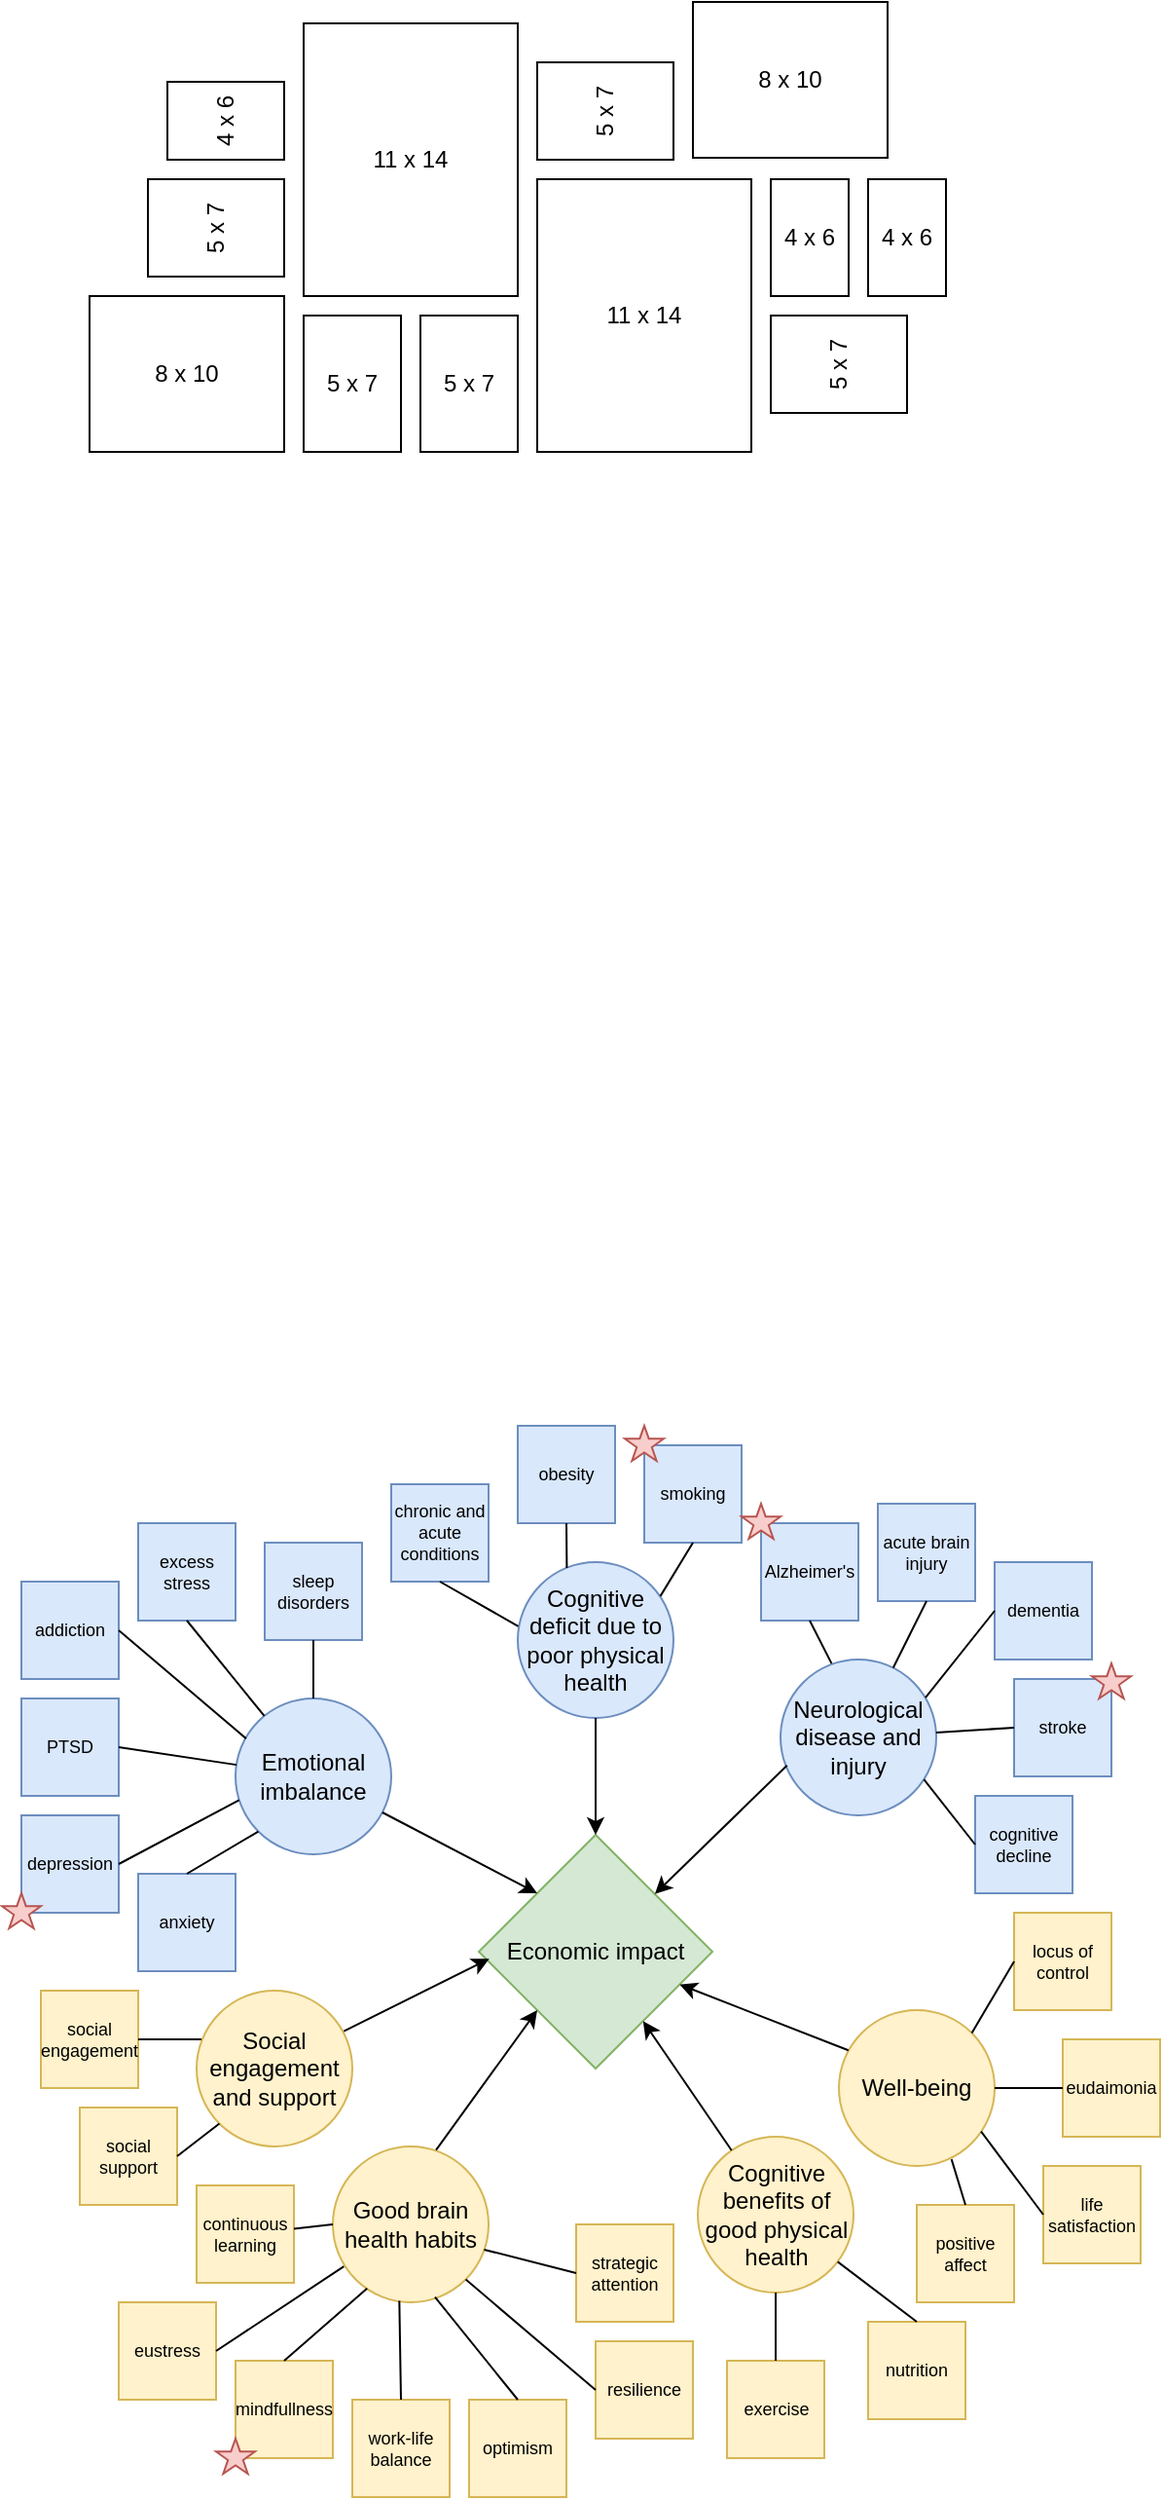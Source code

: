 <mxfile version="21.3.7" type="github">
  <diagram name="Page-1" id="kJNti4fZGHZfdIK_VgVA">
    <mxGraphModel dx="954" dy="1659" grid="1" gridSize="10" guides="1" tooltips="1" connect="1" arrows="1" fold="1" page="1" pageScale="1" pageWidth="850" pageHeight="1100" math="0" shadow="0">
      <root>
        <mxCell id="0" />
        <mxCell id="1" parent="0" />
        <mxCell id="qr7iuRNXmF8RHVcq-CUx-1" value="Emotional imbalance" style="ellipse;whiteSpace=wrap;html=1;aspect=fixed;fillColor=#dae8fc;strokeColor=#6c8ebf;" parent="1" vertex="1">
          <mxGeometry x="245" y="340" width="80" height="80" as="geometry" />
        </mxCell>
        <mxCell id="qr7iuRNXmF8RHVcq-CUx-2" value="Neurological disease and injury" style="ellipse;whiteSpace=wrap;html=1;aspect=fixed;fillColor=#dae8fc;strokeColor=#6c8ebf;" parent="1" vertex="1">
          <mxGeometry x="525" y="320" width="80" height="80" as="geometry" />
        </mxCell>
        <mxCell id="qr7iuRNXmF8RHVcq-CUx-3" value="Cognitive deficit due to poor physical health" style="ellipse;whiteSpace=wrap;html=1;aspect=fixed;fillColor=#dae8fc;strokeColor=#6c8ebf;" parent="1" vertex="1">
          <mxGeometry x="390" y="270" width="80" height="80" as="geometry" />
        </mxCell>
        <mxCell id="qr7iuRNXmF8RHVcq-CUx-4" value="Well-being" style="ellipse;whiteSpace=wrap;html=1;aspect=fixed;fillColor=#fff2cc;strokeColor=#d6b656;" parent="1" vertex="1">
          <mxGeometry x="555" y="500" width="80" height="80" as="geometry" />
        </mxCell>
        <mxCell id="qr7iuRNXmF8RHVcq-CUx-5" value="Social engagement and support" style="ellipse;whiteSpace=wrap;html=1;aspect=fixed;fillColor=#fff2cc;strokeColor=#d6b656;" parent="1" vertex="1">
          <mxGeometry x="225" y="490" width="80" height="80" as="geometry" />
        </mxCell>
        <mxCell id="qr7iuRNXmF8RHVcq-CUx-6" value="Cognitive benefits of good physical health" style="ellipse;whiteSpace=wrap;html=1;aspect=fixed;fillColor=#fff2cc;strokeColor=#d6b656;" parent="1" vertex="1">
          <mxGeometry x="482.5" y="565" width="80" height="80" as="geometry" />
        </mxCell>
        <mxCell id="qr7iuRNXmF8RHVcq-CUx-7" value="Good brain health habits" style="ellipse;whiteSpace=wrap;html=1;aspect=fixed;fillColor=#fff2cc;strokeColor=#d6b656;" parent="1" vertex="1">
          <mxGeometry x="295" y="570" width="80" height="80" as="geometry" />
        </mxCell>
        <mxCell id="qr7iuRNXmF8RHVcq-CUx-11" value="dementia" style="whiteSpace=wrap;html=1;aspect=fixed;fontSize=9;fillColor=#dae8fc;strokeColor=#6c8ebf;" parent="1" vertex="1">
          <mxGeometry x="635" y="270" width="50" height="50" as="geometry" />
        </mxCell>
        <mxCell id="qr7iuRNXmF8RHVcq-CUx-12" value="cognitive decline" style="whiteSpace=wrap;html=1;aspect=fixed;fontSize=9;fillColor=#dae8fc;strokeColor=#6c8ebf;" parent="1" vertex="1">
          <mxGeometry x="625" y="390" width="50" height="50" as="geometry" />
        </mxCell>
        <mxCell id="qr7iuRNXmF8RHVcq-CUx-13" value="Alzheimer&#39;s" style="whiteSpace=wrap;html=1;aspect=fixed;fontSize=9;fillColor=#dae8fc;strokeColor=#6c8ebf;" parent="1" vertex="1">
          <mxGeometry x="515" y="250" width="50" height="50" as="geometry" />
        </mxCell>
        <mxCell id="qr7iuRNXmF8RHVcq-CUx-14" value="acute brain injury" style="whiteSpace=wrap;html=1;aspect=fixed;fontSize=9;direction=south;fillColor=#dae8fc;strokeColor=#6c8ebf;" parent="1" vertex="1">
          <mxGeometry x="575" y="240" width="50" height="50" as="geometry" />
        </mxCell>
        <mxCell id="qr7iuRNXmF8RHVcq-CUx-15" value="stroke" style="whiteSpace=wrap;html=1;aspect=fixed;fontSize=9;fillColor=#dae8fc;strokeColor=#6c8ebf;" parent="1" vertex="1">
          <mxGeometry x="645" y="330" width="50" height="50" as="geometry" />
        </mxCell>
        <mxCell id="qr7iuRNXmF8RHVcq-CUx-22" value="" style="endArrow=none;html=1;rounded=0;entryX=0.5;entryY=1;entryDx=0;entryDy=0;exitX=0.328;exitY=0.026;exitDx=0;exitDy=0;exitPerimeter=0;" parent="1" source="qr7iuRNXmF8RHVcq-CUx-2" target="qr7iuRNXmF8RHVcq-CUx-13" edge="1">
          <mxGeometry width="50" height="50" relative="1" as="geometry">
            <mxPoint x="565" y="130" as="sourcePoint" />
            <mxPoint x="420" y="290" as="targetPoint" />
          </mxGeometry>
        </mxCell>
        <mxCell id="qr7iuRNXmF8RHVcq-CUx-23" value="" style="endArrow=none;html=1;rounded=0;entryX=1;entryY=0.5;entryDx=0;entryDy=0;" parent="1" source="qr7iuRNXmF8RHVcq-CUx-2" target="qr7iuRNXmF8RHVcq-CUx-14" edge="1">
          <mxGeometry width="50" height="50" relative="1" as="geometry">
            <mxPoint x="624.78" y="143" as="sourcePoint" />
            <mxPoint x="624.78" y="110" as="targetPoint" />
          </mxGeometry>
        </mxCell>
        <mxCell id="qr7iuRNXmF8RHVcq-CUx-24" value="" style="endArrow=none;html=1;rounded=0;entryX=0;entryY=0.5;entryDx=0;entryDy=0;exitX=0.931;exitY=0.244;exitDx=0;exitDy=0;exitPerimeter=0;" parent="1" source="qr7iuRNXmF8RHVcq-CUx-2" target="qr7iuRNXmF8RHVcq-CUx-11" edge="1">
          <mxGeometry width="50" height="50" relative="1" as="geometry">
            <mxPoint x="590" y="160" as="sourcePoint" />
            <mxPoint x="585" y="120" as="targetPoint" />
          </mxGeometry>
        </mxCell>
        <mxCell id="qr7iuRNXmF8RHVcq-CUx-25" value="" style="endArrow=none;html=1;rounded=0;entryX=0;entryY=0.5;entryDx=0;entryDy=0;" parent="1" source="qr7iuRNXmF8RHVcq-CUx-2" target="qr7iuRNXmF8RHVcq-CUx-15" edge="1">
          <mxGeometry width="50" height="50" relative="1" as="geometry">
            <mxPoint x="590" y="180" as="sourcePoint" />
            <mxPoint x="595" y="130" as="targetPoint" />
          </mxGeometry>
        </mxCell>
        <mxCell id="qr7iuRNXmF8RHVcq-CUx-26" value="" style="endArrow=none;html=1;rounded=0;entryX=0;entryY=0.5;entryDx=0;entryDy=0;exitX=0.921;exitY=0.77;exitDx=0;exitDy=0;exitPerimeter=0;" parent="1" source="qr7iuRNXmF8RHVcq-CUx-2" target="qr7iuRNXmF8RHVcq-CUx-12" edge="1">
          <mxGeometry width="50" height="50" relative="1" as="geometry">
            <mxPoint x="605" y="173" as="sourcePoint" />
            <mxPoint x="605" y="140" as="targetPoint" />
          </mxGeometry>
        </mxCell>
        <mxCell id="qr7iuRNXmF8RHVcq-CUx-27" value="chronic and acute conditions" style="whiteSpace=wrap;html=1;aspect=fixed;fontSize=9;fillColor=#dae8fc;strokeColor=#6c8ebf;" parent="1" vertex="1">
          <mxGeometry x="325" y="230" width="50" height="50" as="geometry" />
        </mxCell>
        <mxCell id="qr7iuRNXmF8RHVcq-CUx-28" value="obesity" style="whiteSpace=wrap;html=1;aspect=fixed;fontSize=9;fillColor=#dae8fc;strokeColor=#6c8ebf;" parent="1" vertex="1">
          <mxGeometry x="390" y="200" width="50" height="50" as="geometry" />
        </mxCell>
        <mxCell id="qr7iuRNXmF8RHVcq-CUx-29" value="smoking" style="whiteSpace=wrap;html=1;aspect=fixed;fontSize=9;fillColor=#dae8fc;strokeColor=#6c8ebf;" parent="1" vertex="1">
          <mxGeometry x="455" y="210" width="50" height="50" as="geometry" />
        </mxCell>
        <mxCell id="qr7iuRNXmF8RHVcq-CUx-30" value="" style="endArrow=none;html=1;rounded=0;entryX=0.5;entryY=1;entryDx=0;entryDy=0;exitX=0.003;exitY=0.411;exitDx=0;exitDy=0;exitPerimeter=0;" parent="1" source="qr7iuRNXmF8RHVcq-CUx-3" target="qr7iuRNXmF8RHVcq-CUx-27" edge="1">
          <mxGeometry width="50" height="50" relative="1" as="geometry">
            <mxPoint x="574" y="143" as="sourcePoint" />
            <mxPoint x="575" y="110" as="targetPoint" />
          </mxGeometry>
        </mxCell>
        <mxCell id="qr7iuRNXmF8RHVcq-CUx-31" value="" style="endArrow=none;html=1;rounded=0;entryX=0.5;entryY=1;entryDx=0;entryDy=0;exitX=0.315;exitY=0.037;exitDx=0;exitDy=0;exitPerimeter=0;" parent="1" source="qr7iuRNXmF8RHVcq-CUx-3" target="qr7iuRNXmF8RHVcq-CUx-28" edge="1">
          <mxGeometry width="50" height="50" relative="1" as="geometry">
            <mxPoint x="410" y="60" as="sourcePoint" />
            <mxPoint x="585" y="120" as="targetPoint" />
          </mxGeometry>
        </mxCell>
        <mxCell id="qr7iuRNXmF8RHVcq-CUx-32" value="" style="endArrow=none;html=1;rounded=0;entryX=0.5;entryY=1;entryDx=0;entryDy=0;exitX=0.916;exitY=0.218;exitDx=0;exitDy=0;exitPerimeter=0;" parent="1" source="qr7iuRNXmF8RHVcq-CUx-3" target="qr7iuRNXmF8RHVcq-CUx-29" edge="1">
          <mxGeometry width="50" height="50" relative="1" as="geometry">
            <mxPoint x="430" y="100" as="sourcePoint" />
            <mxPoint x="430" y="70" as="targetPoint" />
          </mxGeometry>
        </mxCell>
        <mxCell id="qr7iuRNXmF8RHVcq-CUx-33" value="anxiety" style="whiteSpace=wrap;html=1;aspect=fixed;fontSize=9;fillColor=#dae8fc;strokeColor=#6c8ebf;" parent="1" vertex="1">
          <mxGeometry x="195" y="430" width="50" height="50" as="geometry" />
        </mxCell>
        <mxCell id="qr7iuRNXmF8RHVcq-CUx-34" value="depression" style="whiteSpace=wrap;html=1;aspect=fixed;fontSize=9;fillColor=#dae8fc;strokeColor=#6c8ebf;" parent="1" vertex="1">
          <mxGeometry x="135" y="400" width="50" height="50" as="geometry" />
        </mxCell>
        <mxCell id="qr7iuRNXmF8RHVcq-CUx-35" value="PTSD" style="whiteSpace=wrap;html=1;aspect=fixed;fontSize=9;fillColor=#dae8fc;strokeColor=#6c8ebf;" parent="1" vertex="1">
          <mxGeometry x="135" y="340" width="50" height="50" as="geometry" />
        </mxCell>
        <mxCell id="qr7iuRNXmF8RHVcq-CUx-36" value="excess stress" style="whiteSpace=wrap;html=1;aspect=fixed;fontSize=9;fillColor=#dae8fc;strokeColor=#6c8ebf;" parent="1" vertex="1">
          <mxGeometry x="195" y="250" width="50" height="50" as="geometry" />
        </mxCell>
        <mxCell id="qr7iuRNXmF8RHVcq-CUx-37" value="sleep disorders" style="whiteSpace=wrap;html=1;aspect=fixed;fontSize=9;fillColor=#dae8fc;strokeColor=#6c8ebf;" parent="1" vertex="1">
          <mxGeometry x="260" y="260" width="50" height="50" as="geometry" />
        </mxCell>
        <mxCell id="qr7iuRNXmF8RHVcq-CUx-38" value="addiction" style="whiteSpace=wrap;html=1;aspect=fixed;fontSize=9;fillColor=#dae8fc;strokeColor=#6c8ebf;" parent="1" vertex="1">
          <mxGeometry x="135" y="280" width="50" height="50" as="geometry" />
        </mxCell>
        <mxCell id="qr7iuRNXmF8RHVcq-CUx-39" value="" style="endArrow=none;html=1;rounded=0;entryX=0.5;entryY=1;entryDx=0;entryDy=0;exitX=0.5;exitY=0;exitDx=0;exitDy=0;" parent="1" source="qr7iuRNXmF8RHVcq-CUx-1" target="qr7iuRNXmF8RHVcq-CUx-37" edge="1">
          <mxGeometry width="50" height="50" relative="1" as="geometry">
            <mxPoint x="405" y="108" as="sourcePoint" />
            <mxPoint x="365" y="90" as="targetPoint" />
          </mxGeometry>
        </mxCell>
        <mxCell id="qr7iuRNXmF8RHVcq-CUx-40" value="" style="endArrow=none;html=1;rounded=0;entryX=0.5;entryY=1;entryDx=0;entryDy=0;" parent="1" source="qr7iuRNXmF8RHVcq-CUx-1" target="qr7iuRNXmF8RHVcq-CUx-36" edge="1">
          <mxGeometry width="50" height="50" relative="1" as="geometry">
            <mxPoint x="415" y="118" as="sourcePoint" />
            <mxPoint x="375" y="100" as="targetPoint" />
          </mxGeometry>
        </mxCell>
        <mxCell id="qr7iuRNXmF8RHVcq-CUx-41" value="" style="endArrow=none;html=1;rounded=0;entryX=1;entryY=0.5;entryDx=0;entryDy=0;exitX=0.068;exitY=0.257;exitDx=0;exitDy=0;exitPerimeter=0;" parent="1" source="qr7iuRNXmF8RHVcq-CUx-1" target="qr7iuRNXmF8RHVcq-CUx-38" edge="1">
          <mxGeometry width="50" height="50" relative="1" as="geometry">
            <mxPoint x="250" y="150" as="sourcePoint" />
            <mxPoint x="235" y="100" as="targetPoint" />
          </mxGeometry>
        </mxCell>
        <mxCell id="qr7iuRNXmF8RHVcq-CUx-42" value="" style="endArrow=none;html=1;rounded=0;entryX=1;entryY=0.5;entryDx=0;entryDy=0;" parent="1" source="qr7iuRNXmF8RHVcq-CUx-1" target="qr7iuRNXmF8RHVcq-CUx-35" edge="1">
          <mxGeometry width="50" height="50" relative="1" as="geometry">
            <mxPoint x="250" y="159" as="sourcePoint" />
            <mxPoint x="245" y="110" as="targetPoint" />
          </mxGeometry>
        </mxCell>
        <mxCell id="qr7iuRNXmF8RHVcq-CUx-43" value="" style="endArrow=none;html=1;rounded=0;entryX=1;entryY=0.5;entryDx=0;entryDy=0;exitX=0.023;exitY=0.652;exitDx=0;exitDy=0;exitPerimeter=0;" parent="1" source="qr7iuRNXmF8RHVcq-CUx-1" target="qr7iuRNXmF8RHVcq-CUx-34" edge="1">
          <mxGeometry width="50" height="50" relative="1" as="geometry">
            <mxPoint x="250" y="180" as="sourcePoint" />
            <mxPoint x="200" y="105" as="targetPoint" />
          </mxGeometry>
        </mxCell>
        <mxCell id="qr7iuRNXmF8RHVcq-CUx-44" value="" style="endArrow=none;html=1;rounded=0;entryX=0.5;entryY=0;entryDx=0;entryDy=0;exitX=0;exitY=1;exitDx=0;exitDy=0;" parent="1" source="qr7iuRNXmF8RHVcq-CUx-1" target="qr7iuRNXmF8RHVcq-CUx-33" edge="1">
          <mxGeometry width="50" height="50" relative="1" as="geometry">
            <mxPoint x="276" y="171" as="sourcePoint" />
            <mxPoint x="210" y="115" as="targetPoint" />
          </mxGeometry>
        </mxCell>
        <mxCell id="qr7iuRNXmF8RHVcq-CUx-45" value="Economic impact" style="rhombus;whiteSpace=wrap;html=1;fillColor=#d5e8d4;strokeColor=#82b366;" parent="1" vertex="1">
          <mxGeometry x="370" y="410" width="120" height="120" as="geometry" />
        </mxCell>
        <mxCell id="qr7iuRNXmF8RHVcq-CUx-46" value="social engagement" style="whiteSpace=wrap;html=1;aspect=fixed;fontSize=9;fillColor=#fff2cc;strokeColor=#d6b656;" parent="1" vertex="1">
          <mxGeometry x="145" y="490" width="50" height="50" as="geometry" />
        </mxCell>
        <mxCell id="qr7iuRNXmF8RHVcq-CUx-47" value="social support" style="whiteSpace=wrap;html=1;aspect=fixed;fontSize=9;fillColor=#fff2cc;strokeColor=#d6b656;" parent="1" vertex="1">
          <mxGeometry x="165" y="550" width="50" height="50" as="geometry" />
        </mxCell>
        <mxCell id="qr7iuRNXmF8RHVcq-CUx-48" value="exercise" style="whiteSpace=wrap;html=1;aspect=fixed;fontSize=9;fillColor=#fff2cc;strokeColor=#d6b656;" parent="1" vertex="1">
          <mxGeometry x="497.5" y="680" width="50" height="50" as="geometry" />
        </mxCell>
        <mxCell id="qr7iuRNXmF8RHVcq-CUx-49" value="nutrition" style="whiteSpace=wrap;html=1;aspect=fixed;fontSize=9;fillColor=#fff2cc;strokeColor=#d6b656;" parent="1" vertex="1">
          <mxGeometry x="570" y="660" width="50" height="50" as="geometry" />
        </mxCell>
        <mxCell id="qr7iuRNXmF8RHVcq-CUx-50" value="continuous learning" style="whiteSpace=wrap;html=1;aspect=fixed;fontSize=9;fillColor=#fff2cc;strokeColor=#d6b656;" parent="1" vertex="1">
          <mxGeometry x="225" y="590" width="50" height="50" as="geometry" />
        </mxCell>
        <mxCell id="qr7iuRNXmF8RHVcq-CUx-51" value="eustress" style="whiteSpace=wrap;html=1;aspect=fixed;fontSize=9;fillColor=#fff2cc;strokeColor=#d6b656;" parent="1" vertex="1">
          <mxGeometry x="185" y="650" width="50" height="50" as="geometry" />
        </mxCell>
        <mxCell id="qr7iuRNXmF8RHVcq-CUx-52" value="mindfullness" style="whiteSpace=wrap;html=1;aspect=fixed;fontSize=9;fillColor=#fff2cc;strokeColor=#d6b656;" parent="1" vertex="1">
          <mxGeometry x="245" y="680" width="50" height="50" as="geometry" />
        </mxCell>
        <mxCell id="qr7iuRNXmF8RHVcq-CUx-53" value="optimism" style="whiteSpace=wrap;html=1;aspect=fixed;fontSize=9;fillColor=#fff2cc;strokeColor=#d6b656;" parent="1" vertex="1">
          <mxGeometry x="365" y="700" width="50" height="50" as="geometry" />
        </mxCell>
        <mxCell id="qr7iuRNXmF8RHVcq-CUx-54" value="resilience" style="whiteSpace=wrap;html=1;aspect=fixed;fontSize=9;fillColor=#fff2cc;strokeColor=#d6b656;" parent="1" vertex="1">
          <mxGeometry x="430" y="670" width="50" height="50" as="geometry" />
        </mxCell>
        <mxCell id="qr7iuRNXmF8RHVcq-CUx-55" value="strategic attention" style="whiteSpace=wrap;html=1;aspect=fixed;fontSize=9;fillColor=#fff2cc;strokeColor=#d6b656;" parent="1" vertex="1">
          <mxGeometry x="420" y="610" width="50" height="50" as="geometry" />
        </mxCell>
        <mxCell id="qr7iuRNXmF8RHVcq-CUx-56" value="work-life balance" style="whiteSpace=wrap;html=1;aspect=fixed;fontSize=9;fillColor=#fff2cc;strokeColor=#d6b656;" parent="1" vertex="1">
          <mxGeometry x="305" y="700" width="50" height="50" as="geometry" />
        </mxCell>
        <mxCell id="qr7iuRNXmF8RHVcq-CUx-57" value="eudaimonia" style="whiteSpace=wrap;html=1;aspect=fixed;fontSize=9;fillColor=#fff2cc;strokeColor=#d6b656;" parent="1" vertex="1">
          <mxGeometry x="670" y="515" width="50" height="50" as="geometry" />
        </mxCell>
        <mxCell id="qr7iuRNXmF8RHVcq-CUx-58" value="life satisfaction" style="whiteSpace=wrap;html=1;aspect=fixed;fontSize=9;fillColor=#fff2cc;strokeColor=#d6b656;" parent="1" vertex="1">
          <mxGeometry x="660" y="580" width="50" height="50" as="geometry" />
        </mxCell>
        <mxCell id="qr7iuRNXmF8RHVcq-CUx-59" value="positive affect" style="whiteSpace=wrap;html=1;aspect=fixed;fontSize=9;fillColor=#fff2cc;strokeColor=#d6b656;" parent="1" vertex="1">
          <mxGeometry x="595" y="600" width="50" height="50" as="geometry" />
        </mxCell>
        <mxCell id="qr7iuRNXmF8RHVcq-CUx-60" value="" style="endArrow=none;html=1;rounded=0;entryX=1;entryY=0.5;entryDx=0;entryDy=0;exitX=0.031;exitY=0.313;exitDx=0;exitDy=0;exitPerimeter=0;" parent="1" source="qr7iuRNXmF8RHVcq-CUx-5" target="qr7iuRNXmF8RHVcq-CUx-46" edge="1">
          <mxGeometry width="50" height="50" relative="1" as="geometry">
            <mxPoint x="220" y="305" as="sourcePoint" />
            <mxPoint x="205" y="260" as="targetPoint" />
          </mxGeometry>
        </mxCell>
        <mxCell id="qr7iuRNXmF8RHVcq-CUx-61" value="" style="endArrow=none;html=1;rounded=0;entryX=1;entryY=0.5;entryDx=0;entryDy=0;exitX=0;exitY=1;exitDx=0;exitDy=0;" parent="1" source="qr7iuRNXmF8RHVcq-CUx-5" target="qr7iuRNXmF8RHVcq-CUx-47" edge="1">
          <mxGeometry width="50" height="50" relative="1" as="geometry">
            <mxPoint x="260" y="300" as="sourcePoint" />
            <mxPoint x="230" y="315" as="targetPoint" />
          </mxGeometry>
        </mxCell>
        <mxCell id="qr7iuRNXmF8RHVcq-CUx-62" value="" style="endArrow=none;html=1;rounded=0;entryX=0.5;entryY=0;entryDx=0;entryDy=0;exitX=0.5;exitY=1;exitDx=0;exitDy=0;" parent="1" source="qr7iuRNXmF8RHVcq-CUx-6" target="qr7iuRNXmF8RHVcq-CUx-48" edge="1">
          <mxGeometry width="50" height="50" relative="1" as="geometry">
            <mxPoint x="270" y="310" as="sourcePoint" />
            <mxPoint x="240" y="325" as="targetPoint" />
          </mxGeometry>
        </mxCell>
        <mxCell id="qr7iuRNXmF8RHVcq-CUx-63" value="" style="endArrow=none;html=1;rounded=0;entryX=0.5;entryY=0;entryDx=0;entryDy=0;" parent="1" source="qr7iuRNXmF8RHVcq-CUx-6" target="qr7iuRNXmF8RHVcq-CUx-49" edge="1">
          <mxGeometry width="50" height="50" relative="1" as="geometry">
            <mxPoint x="343" y="415" as="sourcePoint" />
            <mxPoint x="310" y="435" as="targetPoint" />
          </mxGeometry>
        </mxCell>
        <mxCell id="qr7iuRNXmF8RHVcq-CUx-64" value="" style="endArrow=none;html=1;rounded=0;exitX=0;exitY=0.5;exitDx=0;exitDy=0;" parent="1" source="qr7iuRNXmF8RHVcq-CUx-7" target="qr7iuRNXmF8RHVcq-CUx-50" edge="1">
          <mxGeometry width="50" height="50" relative="1" as="geometry">
            <mxPoint x="353" y="425" as="sourcePoint" />
            <mxPoint x="320" y="445" as="targetPoint" />
          </mxGeometry>
        </mxCell>
        <mxCell id="qr7iuRNXmF8RHVcq-CUx-65" value="" style="endArrow=none;html=1;rounded=0;entryX=1;entryY=0.5;entryDx=0;entryDy=0;exitX=0.071;exitY=0.77;exitDx=0;exitDy=0;exitPerimeter=0;" parent="1" source="qr7iuRNXmF8RHVcq-CUx-7" target="qr7iuRNXmF8RHVcq-CUx-51" edge="1">
          <mxGeometry width="50" height="50" relative="1" as="geometry">
            <mxPoint x="480" y="440" as="sourcePoint" />
            <mxPoint x="330" y="455" as="targetPoint" />
          </mxGeometry>
        </mxCell>
        <mxCell id="qr7iuRNXmF8RHVcq-CUx-66" value="" style="endArrow=none;html=1;rounded=0;entryX=0.5;entryY=0;entryDx=0;entryDy=0;exitX=0.22;exitY=0.911;exitDx=0;exitDy=0;exitPerimeter=0;" parent="1" source="qr7iuRNXmF8RHVcq-CUx-7" target="qr7iuRNXmF8RHVcq-CUx-52" edge="1">
          <mxGeometry width="50" height="50" relative="1" as="geometry">
            <mxPoint x="489" y="434" as="sourcePoint" />
            <mxPoint x="480" y="515" as="targetPoint" />
          </mxGeometry>
        </mxCell>
        <mxCell id="qr7iuRNXmF8RHVcq-CUx-67" value="" style="endArrow=none;html=1;rounded=0;entryX=0.5;entryY=0;entryDx=0;entryDy=0;exitX=0.427;exitY=0.99;exitDx=0;exitDy=0;exitPerimeter=0;" parent="1" source="qr7iuRNXmF8RHVcq-CUx-7" target="qr7iuRNXmF8RHVcq-CUx-56" edge="1">
          <mxGeometry width="50" height="50" relative="1" as="geometry">
            <mxPoint x="510" y="440" as="sourcePoint" />
            <mxPoint x="520" y="520" as="targetPoint" />
          </mxGeometry>
        </mxCell>
        <mxCell id="qr7iuRNXmF8RHVcq-CUx-68" value="" style="endArrow=none;html=1;rounded=0;entryX=0.5;entryY=0;entryDx=0;entryDy=0;exitX=0.656;exitY=0.967;exitDx=0;exitDy=0;exitPerimeter=0;" parent="1" source="qr7iuRNXmF8RHVcq-CUx-7" target="qr7iuRNXmF8RHVcq-CUx-53" edge="1">
          <mxGeometry width="50" height="50" relative="1" as="geometry">
            <mxPoint x="527" y="437" as="sourcePoint" />
            <mxPoint x="585" y="510" as="targetPoint" />
          </mxGeometry>
        </mxCell>
        <mxCell id="qr7iuRNXmF8RHVcq-CUx-69" value="" style="endArrow=none;html=1;rounded=0;entryX=0;entryY=0.5;entryDx=0;entryDy=0;exitX=1;exitY=1;exitDx=0;exitDy=0;" parent="1" source="qr7iuRNXmF8RHVcq-CUx-7" target="qr7iuRNXmF8RHVcq-CUx-54" edge="1">
          <mxGeometry width="50" height="50" relative="1" as="geometry">
            <mxPoint x="538" y="428" as="sourcePoint" />
            <mxPoint x="620" y="495" as="targetPoint" />
          </mxGeometry>
        </mxCell>
        <mxCell id="qr7iuRNXmF8RHVcq-CUx-70" value="" style="endArrow=none;html=1;rounded=0;entryX=0;entryY=0.5;entryDx=0;entryDy=0;exitX=0.972;exitY=0.662;exitDx=0;exitDy=0;exitPerimeter=0;" parent="1" source="qr7iuRNXmF8RHVcq-CUx-7" target="qr7iuRNXmF8RHVcq-CUx-55" edge="1">
          <mxGeometry width="50" height="50" relative="1" as="geometry">
            <mxPoint x="370" y="385" as="sourcePoint" />
            <mxPoint x="630" y="445" as="targetPoint" />
          </mxGeometry>
        </mxCell>
        <mxCell id="qr7iuRNXmF8RHVcq-CUx-71" value="" style="endArrow=none;html=1;rounded=0;entryX=0;entryY=0.5;entryDx=0;entryDy=0;" parent="1" source="qr7iuRNXmF8RHVcq-CUx-4" target="qr7iuRNXmF8RHVcq-CUx-57" edge="1">
          <mxGeometry width="50" height="50" relative="1" as="geometry">
            <mxPoint x="555" y="430" as="sourcePoint" />
            <mxPoint x="640" y="455" as="targetPoint" />
          </mxGeometry>
        </mxCell>
        <mxCell id="qr7iuRNXmF8RHVcq-CUx-72" value="" style="endArrow=none;html=1;rounded=0;entryX=0;entryY=0.5;entryDx=0;entryDy=0;exitX=0.913;exitY=0.779;exitDx=0;exitDy=0;exitPerimeter=0;" parent="1" source="qr7iuRNXmF8RHVcq-CUx-4" target="qr7iuRNXmF8RHVcq-CUx-58" edge="1">
          <mxGeometry width="50" height="50" relative="1" as="geometry">
            <mxPoint x="630" y="340" as="sourcePoint" />
            <mxPoint x="670" y="310" as="targetPoint" />
          </mxGeometry>
        </mxCell>
        <mxCell id="qr7iuRNXmF8RHVcq-CUx-73" value="" style="endArrow=none;html=1;rounded=0;exitX=0.723;exitY=0.957;exitDx=0;exitDy=0;entryX=0.5;entryY=0;entryDx=0;entryDy=0;exitPerimeter=0;" parent="1" source="qr7iuRNXmF8RHVcq-CUx-4" target="qr7iuRNXmF8RHVcq-CUx-59" edge="1">
          <mxGeometry width="50" height="50" relative="1" as="geometry">
            <mxPoint x="598" y="312" as="sourcePoint" />
            <mxPoint x="690" y="325" as="targetPoint" />
          </mxGeometry>
        </mxCell>
        <mxCell id="qr7iuRNXmF8RHVcq-CUx-76" value="" style="endArrow=classic;html=1;rounded=0;exitX=0.5;exitY=1;exitDx=0;exitDy=0;entryX=0.5;entryY=0;entryDx=0;entryDy=0;" parent="1" source="qr7iuRNXmF8RHVcq-CUx-3" target="qr7iuRNXmF8RHVcq-CUx-45" edge="1">
          <mxGeometry width="50" height="50" relative="1" as="geometry">
            <mxPoint x="400" y="260" as="sourcePoint" />
            <mxPoint x="450" y="210" as="targetPoint" />
          </mxGeometry>
        </mxCell>
        <mxCell id="qr7iuRNXmF8RHVcq-CUx-77" value="" style="endArrow=classic;html=1;rounded=0;exitX=0.042;exitY=0.68;exitDx=0;exitDy=0;exitPerimeter=0;" parent="1" source="qr7iuRNXmF8RHVcq-CUx-2" target="qr7iuRNXmF8RHVcq-CUx-45" edge="1">
          <mxGeometry width="50" height="50" relative="1" as="geometry">
            <mxPoint x="435" y="130" as="sourcePoint" />
            <mxPoint x="435" y="210" as="targetPoint" />
          </mxGeometry>
        </mxCell>
        <mxCell id="qr7iuRNXmF8RHVcq-CUx-78" value="" style="endArrow=classic;html=1;rounded=0;exitX=0.061;exitY=0.258;exitDx=0;exitDy=0;exitPerimeter=0;" parent="1" source="qr7iuRNXmF8RHVcq-CUx-4" target="qr7iuRNXmF8RHVcq-CUx-45" edge="1">
          <mxGeometry width="50" height="50" relative="1" as="geometry">
            <mxPoint x="563" y="174" as="sourcePoint" />
            <mxPoint x="469" y="244" as="targetPoint" />
          </mxGeometry>
        </mxCell>
        <mxCell id="qr7iuRNXmF8RHVcq-CUx-79" value="" style="endArrow=classic;html=1;rounded=0;entryX=0;entryY=1;entryDx=0;entryDy=0;exitX=0.663;exitY=0.023;exitDx=0;exitDy=0;exitPerimeter=0;" parent="1" source="qr7iuRNXmF8RHVcq-CUx-7" target="qr7iuRNXmF8RHVcq-CUx-45" edge="1">
          <mxGeometry width="50" height="50" relative="1" as="geometry">
            <mxPoint x="360" y="360" as="sourcePoint" />
            <mxPoint x="481" y="284" as="targetPoint" />
          </mxGeometry>
        </mxCell>
        <mxCell id="qr7iuRNXmF8RHVcq-CUx-80" value="" style="endArrow=classic;html=1;rounded=0;" parent="1" source="qr7iuRNXmF8RHVcq-CUx-6" target="qr7iuRNXmF8RHVcq-CUx-45" edge="1">
          <mxGeometry width="50" height="50" relative="1" as="geometry">
            <mxPoint x="510" y="420" as="sourcePoint" />
            <mxPoint x="455" y="308" as="targetPoint" />
          </mxGeometry>
        </mxCell>
        <mxCell id="qr7iuRNXmF8RHVcq-CUx-81" value="" style="endArrow=classic;html=1;rounded=0;entryX=0.045;entryY=0.53;entryDx=0;entryDy=0;entryPerimeter=0;exitX=0.946;exitY=0.26;exitDx=0;exitDy=0;exitPerimeter=0;" parent="1" source="qr7iuRNXmF8RHVcq-CUx-5" target="qr7iuRNXmF8RHVcq-CUx-45" edge="1">
          <mxGeometry width="50" height="50" relative="1" as="geometry">
            <mxPoint x="300" y="300" as="sourcePoint" />
            <mxPoint x="416" y="311" as="targetPoint" />
          </mxGeometry>
        </mxCell>
        <mxCell id="qr7iuRNXmF8RHVcq-CUx-82" value="" style="endArrow=classic;html=1;rounded=0;entryX=0;entryY=0;entryDx=0;entryDy=0;" parent="1" source="qr7iuRNXmF8RHVcq-CUx-1" target="qr7iuRNXmF8RHVcq-CUx-45" edge="1">
          <mxGeometry width="50" height="50" relative="1" as="geometry">
            <mxPoint x="306" y="311" as="sourcePoint" />
            <mxPoint x="380" y="274" as="targetPoint" />
          </mxGeometry>
        </mxCell>
        <mxCell id="tC7V-89haxeQrOxIM_ar-3" value="" style="verticalLabelPosition=bottom;verticalAlign=top;html=1;shape=mxgraph.basic.star;fillColor=#f8cecc;strokeColor=#b85450;" parent="1" vertex="1">
          <mxGeometry x="235" y="720" width="20" height="18" as="geometry" />
        </mxCell>
        <mxCell id="tC7V-89haxeQrOxIM_ar-4" value="" style="verticalLabelPosition=bottom;verticalAlign=top;html=1;shape=mxgraph.basic.star;fillColor=#f8cecc;strokeColor=#b85450;" parent="1" vertex="1">
          <mxGeometry x="125" y="440" width="20" height="18" as="geometry" />
        </mxCell>
        <mxCell id="tC7V-89haxeQrOxIM_ar-5" value="" style="verticalLabelPosition=bottom;verticalAlign=top;html=1;shape=mxgraph.basic.star;fillColor=#f8cecc;strokeColor=#b85450;" parent="1" vertex="1">
          <mxGeometry x="445" y="200" width="20" height="18" as="geometry" />
        </mxCell>
        <mxCell id="tC7V-89haxeQrOxIM_ar-6" value="" style="verticalLabelPosition=bottom;verticalAlign=top;html=1;shape=mxgraph.basic.star;fillColor=#f8cecc;strokeColor=#b85450;" parent="1" vertex="1">
          <mxGeometry x="505" y="240" width="20" height="18" as="geometry" />
        </mxCell>
        <mxCell id="tC7V-89haxeQrOxIM_ar-7" value="" style="verticalLabelPosition=bottom;verticalAlign=top;html=1;shape=mxgraph.basic.star;fillColor=#f8cecc;strokeColor=#b85450;" parent="1" vertex="1">
          <mxGeometry x="685" y="322" width="20" height="18" as="geometry" />
        </mxCell>
        <mxCell id="BC-DAn5Roovcgo4MZC65-1" value="locus of control" style="whiteSpace=wrap;html=1;aspect=fixed;fontSize=9;fillColor=#fff2cc;strokeColor=#d6b656;" parent="1" vertex="1">
          <mxGeometry x="645" y="450" width="50" height="50" as="geometry" />
        </mxCell>
        <mxCell id="BC-DAn5Roovcgo4MZC65-2" value="" style="endArrow=none;html=1;rounded=0;entryX=0;entryY=0.5;entryDx=0;entryDy=0;exitX=1;exitY=0;exitDx=0;exitDy=0;" parent="1" source="qr7iuRNXmF8RHVcq-CUx-4" target="BC-DAn5Roovcgo4MZC65-1" edge="1">
          <mxGeometry width="50" height="50" relative="1" as="geometry">
            <mxPoint x="645" y="553" as="sourcePoint" />
            <mxPoint x="680" y="555" as="targetPoint" />
          </mxGeometry>
        </mxCell>
        <mxCell id="3oC2Api2jMswVK0kUQO4-1" value="11 x 14" style="rounded=0;whiteSpace=wrap;html=1;" vertex="1" parent="1">
          <mxGeometry x="280" y="-520" width="110" height="140" as="geometry" />
        </mxCell>
        <mxCell id="3oC2Api2jMswVK0kUQO4-3" value="5 x 7" style="rounded=0;whiteSpace=wrap;html=1;rotation=0;" vertex="1" parent="1">
          <mxGeometry x="340" y="-370" width="50" height="70" as="geometry" />
        </mxCell>
        <mxCell id="3oC2Api2jMswVK0kUQO4-4" value="5 x 7" style="rounded=0;whiteSpace=wrap;html=1;rotation=0;" vertex="1" parent="1">
          <mxGeometry x="280" y="-370" width="50" height="70" as="geometry" />
        </mxCell>
        <mxCell id="3oC2Api2jMswVK0kUQO4-6" value="8 x 10" style="rounded=0;whiteSpace=wrap;html=1;" vertex="1" parent="1">
          <mxGeometry x="480" y="-531" width="100" height="80" as="geometry" />
        </mxCell>
        <mxCell id="3oC2Api2jMswVK0kUQO4-7" value="11 x 14" style="rounded=0;whiteSpace=wrap;html=1;" vertex="1" parent="1">
          <mxGeometry x="400" y="-440" width="110" height="140" as="geometry" />
        </mxCell>
        <mxCell id="3oC2Api2jMswVK0kUQO4-8" value="4 x 6" style="rounded=0;whiteSpace=wrap;html=1;rotation=0;" vertex="1" parent="1">
          <mxGeometry x="520" y="-440" width="40" height="60" as="geometry" />
        </mxCell>
        <mxCell id="3oC2Api2jMswVK0kUQO4-9" value="5 x 7" style="rounded=0;whiteSpace=wrap;html=1;rotation=-90;" vertex="1" parent="1">
          <mxGeometry x="410" y="-510" width="50" height="70" as="geometry" />
        </mxCell>
        <mxCell id="3oC2Api2jMswVK0kUQO4-12" value="8 x 10" style="rounded=0;whiteSpace=wrap;html=1;rotation=0;" vertex="1" parent="1">
          <mxGeometry x="170" y="-380" width="100" height="80" as="geometry" />
        </mxCell>
        <mxCell id="3oC2Api2jMswVK0kUQO4-21" value="5 x 7" style="rounded=0;whiteSpace=wrap;html=1;rotation=-90;" vertex="1" parent="1">
          <mxGeometry x="210" y="-450" width="50" height="70" as="geometry" />
        </mxCell>
        <mxCell id="3oC2Api2jMswVK0kUQO4-25" value="4 x 6" style="rounded=0;whiteSpace=wrap;html=1;rotation=0;" vertex="1" parent="1">
          <mxGeometry x="570" y="-440" width="40" height="60" as="geometry" />
        </mxCell>
        <mxCell id="3oC2Api2jMswVK0kUQO4-26" value="5 x 7" style="rounded=0;whiteSpace=wrap;html=1;rotation=-90;" vertex="1" parent="1">
          <mxGeometry x="530" y="-380" width="50" height="70" as="geometry" />
        </mxCell>
        <mxCell id="3oC2Api2jMswVK0kUQO4-27" value="4 x 6" style="rounded=0;whiteSpace=wrap;html=1;rotation=-90;" vertex="1" parent="1">
          <mxGeometry x="220" y="-500" width="40" height="60" as="geometry" />
        </mxCell>
      </root>
    </mxGraphModel>
  </diagram>
</mxfile>
